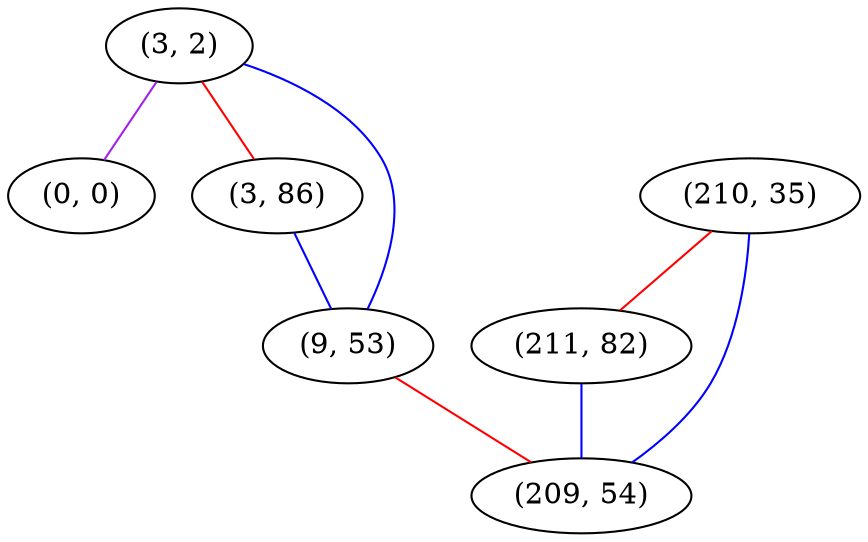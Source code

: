 graph "" {
"(3, 2)";
"(0, 0)";
"(210, 35)";
"(3, 86)";
"(9, 53)";
"(211, 82)";
"(209, 54)";
"(3, 2)" -- "(9, 53)"  [color=blue, key=0, weight=3];
"(3, 2)" -- "(0, 0)"  [color=purple, key=0, weight=4];
"(3, 2)" -- "(3, 86)"  [color=red, key=0, weight=1];
"(210, 35)" -- "(211, 82)"  [color=red, key=0, weight=1];
"(210, 35)" -- "(209, 54)"  [color=blue, key=0, weight=3];
"(3, 86)" -- "(9, 53)"  [color=blue, key=0, weight=3];
"(9, 53)" -- "(209, 54)"  [color=red, key=0, weight=1];
"(211, 82)" -- "(209, 54)"  [color=blue, key=0, weight=3];
}
